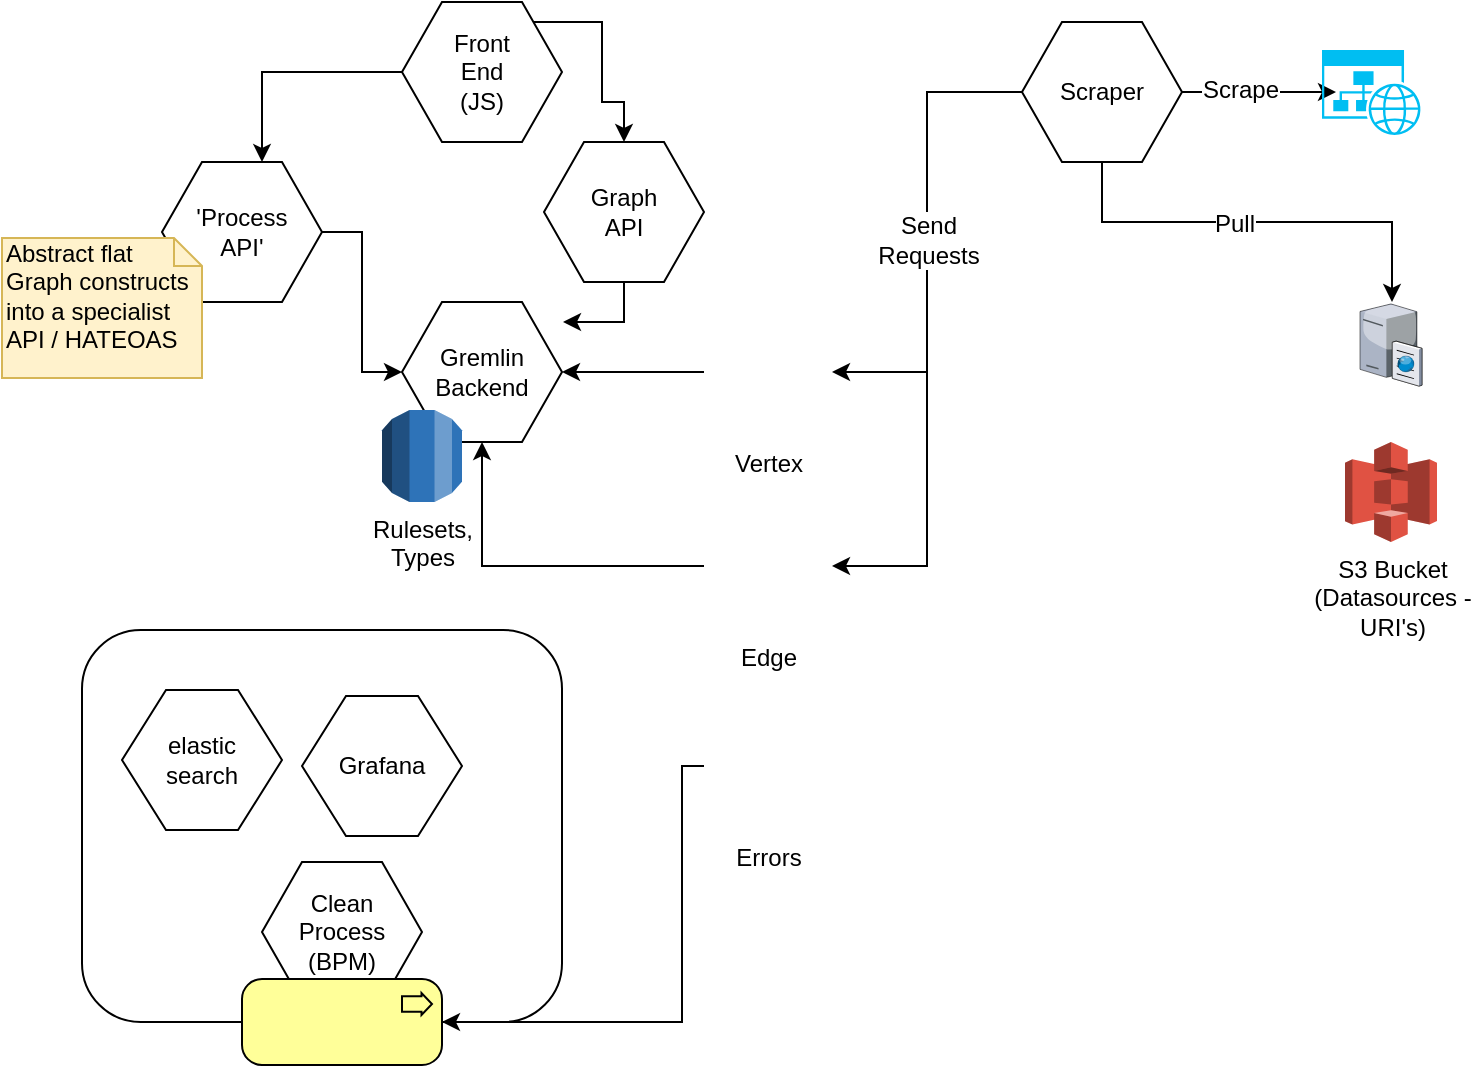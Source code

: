 <mxfile version="12.2.9" type="device" pages="1"><diagram id="yAAC8b4G4OyI2MiBnxq2" name="Page-1"><mxGraphModel dx="873" dy="574" grid="1" gridSize="10" guides="1" tooltips="1" connect="1" arrows="1" fold="1" page="1" pageScale="1" pageWidth="827" pageHeight="1169" math="0" shadow="0"><root><mxCell id="0"/><mxCell id="1" parent="0"/><mxCell id="7di1RnDg9rxv7YZbFDgC-32" value="" style="rounded=1;whiteSpace=wrap;html=1;" vertex="1" parent="1"><mxGeometry x="70" y="384" width="240" height="196" as="geometry"/></mxCell><mxCell id="7di1RnDg9rxv7YZbFDgC-9" style="edgeStyle=orthogonalEdgeStyle;rounded=0;orthogonalLoop=1;jettySize=auto;html=1;entryX=0.14;entryY=0.494;entryDx=0;entryDy=0;entryPerimeter=0;" edge="1" parent="1" source="7di1RnDg9rxv7YZbFDgC-1" target="7di1RnDg9rxv7YZbFDgC-8"><mxGeometry relative="1" as="geometry"/></mxCell><mxCell id="7di1RnDg9rxv7YZbFDgC-12" value="Scrape" style="text;html=1;align=center;verticalAlign=middle;resizable=0;points=[];;labelBackgroundColor=#ffffff;" vertex="1" connectable="0" parent="7di1RnDg9rxv7YZbFDgC-9"><mxGeometry x="-0.247" y="1" relative="1" as="geometry"><mxPoint as="offset"/></mxGeometry></mxCell><mxCell id="7di1RnDg9rxv7YZbFDgC-13" style="edgeStyle=orthogonalEdgeStyle;rounded=0;orthogonalLoop=1;jettySize=auto;html=1;entryX=1;entryY=0.5;entryDx=0;entryDy=0;" edge="1" parent="1" source="7di1RnDg9rxv7YZbFDgC-1" target="7di1RnDg9rxv7YZbFDgC-4"><mxGeometry relative="1" as="geometry"/></mxCell><mxCell id="7di1RnDg9rxv7YZbFDgC-14" style="edgeStyle=orthogonalEdgeStyle;rounded=0;orthogonalLoop=1;jettySize=auto;html=1;entryX=1;entryY=0.5;entryDx=0;entryDy=0;" edge="1" parent="1" source="7di1RnDg9rxv7YZbFDgC-1" target="7di1RnDg9rxv7YZbFDgC-6"><mxGeometry relative="1" as="geometry"/></mxCell><mxCell id="7di1RnDg9rxv7YZbFDgC-15" value="Send&lt;br&gt;Requests" style="text;html=1;align=center;verticalAlign=middle;resizable=0;points=[];;labelBackgroundColor=#ffffff;" vertex="1" connectable="0" parent="7di1RnDg9rxv7YZbFDgC-14"><mxGeometry x="-0.271" relative="1" as="geometry"><mxPoint as="offset"/></mxGeometry></mxCell><mxCell id="7di1RnDg9rxv7YZbFDgC-18" style="edgeStyle=orthogonalEdgeStyle;rounded=0;orthogonalLoop=1;jettySize=auto;html=1;" edge="1" parent="1" source="7di1RnDg9rxv7YZbFDgC-1" target="7di1RnDg9rxv7YZbFDgC-17"><mxGeometry relative="1" as="geometry"><Array as="points"><mxPoint x="580" y="180"/><mxPoint x="725" y="180"/></Array></mxGeometry></mxCell><mxCell id="7di1RnDg9rxv7YZbFDgC-19" value="Pull" style="text;html=1;align=center;verticalAlign=middle;resizable=0;points=[];;labelBackgroundColor=#ffffff;" vertex="1" connectable="0" parent="7di1RnDg9rxv7YZbFDgC-18"><mxGeometry x="-0.107" y="-1" relative="1" as="geometry"><mxPoint as="offset"/></mxGeometry></mxCell><mxCell id="7di1RnDg9rxv7YZbFDgC-1" value="Scraper" style="shape=hexagon;perimeter=hexagonPerimeter2;whiteSpace=wrap;html=1;" vertex="1" parent="1"><mxGeometry x="540" y="80" width="80" height="70" as="geometry"/></mxCell><mxCell id="7di1RnDg9rxv7YZbFDgC-16" style="edgeStyle=orthogonalEdgeStyle;rounded=0;orthogonalLoop=1;jettySize=auto;html=1;entryX=0.625;entryY=0;entryDx=0;entryDy=0;" edge="1" parent="1" source="7di1RnDg9rxv7YZbFDgC-2" target="7di1RnDg9rxv7YZbFDgC-20"><mxGeometry relative="1" as="geometry"/></mxCell><mxCell id="7di1RnDg9rxv7YZbFDgC-29" style="edgeStyle=orthogonalEdgeStyle;rounded=0;orthogonalLoop=1;jettySize=auto;html=1;entryX=0.5;entryY=0;entryDx=0;entryDy=0;" edge="1" parent="1" source="7di1RnDg9rxv7YZbFDgC-2" target="7di1RnDg9rxv7YZbFDgC-23"><mxGeometry relative="1" as="geometry"><Array as="points"><mxPoint x="330" y="80"/><mxPoint x="330" y="120"/><mxPoint x="341" y="120"/></Array></mxGeometry></mxCell><mxCell id="7di1RnDg9rxv7YZbFDgC-2" value="Front&lt;br&gt;End&lt;br&gt;(JS)" style="shape=hexagon;perimeter=hexagonPerimeter2;whiteSpace=wrap;html=1;" vertex="1" parent="1"><mxGeometry x="230" y="70" width="80" height="70" as="geometry"/></mxCell><mxCell id="7di1RnDg9rxv7YZbFDgC-3" value="Gremlin&lt;br&gt;Backend" style="shape=hexagon;perimeter=hexagonPerimeter2;whiteSpace=wrap;html=1;" vertex="1" parent="1"><mxGeometry x="230" y="220" width="80" height="70" as="geometry"/></mxCell><mxCell id="7di1RnDg9rxv7YZbFDgC-5" style="edgeStyle=orthogonalEdgeStyle;rounded=0;orthogonalLoop=1;jettySize=auto;html=1;entryX=1;entryY=0.5;entryDx=0;entryDy=0;" edge="1" parent="1" source="7di1RnDg9rxv7YZbFDgC-4" target="7di1RnDg9rxv7YZbFDgC-3"><mxGeometry relative="1" as="geometry"/></mxCell><mxCell id="7di1RnDg9rxv7YZbFDgC-4" value="Vertex" style="shape=image;html=1;verticalAlign=top;verticalLabelPosition=bottom;labelBackgroundColor=#ffffff;imageAspect=0;aspect=fixed;image=https://cdn2.iconfinder.com/data/icons/amazon-aws-stencils/100/App_Services_copy_Amazon_SQS_Message-128.png" vertex="1" parent="1"><mxGeometry x="381" y="223" width="64" height="64" as="geometry"/></mxCell><mxCell id="7di1RnDg9rxv7YZbFDgC-7" style="edgeStyle=orthogonalEdgeStyle;rounded=0;orthogonalLoop=1;jettySize=auto;html=1;entryX=0.5;entryY=1;entryDx=0;entryDy=0;" edge="1" parent="1" source="7di1RnDg9rxv7YZbFDgC-6" target="7di1RnDg9rxv7YZbFDgC-3"><mxGeometry relative="1" as="geometry"/></mxCell><mxCell id="7di1RnDg9rxv7YZbFDgC-6" value="Edge" style="shape=image;html=1;verticalAlign=top;verticalLabelPosition=bottom;labelBackgroundColor=#ffffff;imageAspect=0;aspect=fixed;image=https://cdn2.iconfinder.com/data/icons/amazon-aws-stencils/100/App_Services_copy_Amazon_SQS_Message-128.png" vertex="1" parent="1"><mxGeometry x="381" y="320" width="64" height="64" as="geometry"/></mxCell><mxCell id="7di1RnDg9rxv7YZbFDgC-8" value="" style="verticalLabelPosition=bottom;html=1;verticalAlign=top;align=center;strokeColor=none;fillColor=#00BEF2;shape=mxgraph.azure.website_generic;pointerEvents=1;" vertex="1" parent="1"><mxGeometry x="690" y="94" width="50" height="42.5" as="geometry"/></mxCell><mxCell id="7di1RnDg9rxv7YZbFDgC-10" value="Rulesets,&lt;br&gt;Types" style="outlineConnect=0;dashed=0;verticalLabelPosition=bottom;verticalAlign=top;align=center;html=1;shape=mxgraph.aws3.rds;fillColor=#2E73B8;gradientColor=none;" vertex="1" parent="1"><mxGeometry x="220" y="274" width="40" height="46" as="geometry"/></mxCell><mxCell id="7di1RnDg9rxv7YZbFDgC-27" style="edgeStyle=orthogonalEdgeStyle;rounded=0;orthogonalLoop=1;jettySize=auto;html=1;" edge="1" parent="1" source="7di1RnDg9rxv7YZbFDgC-11" target="7di1RnDg9rxv7YZbFDgC-25"><mxGeometry relative="1" as="geometry"><Array as="points"><mxPoint x="370" y="452"/><mxPoint x="370" y="580"/></Array></mxGeometry></mxCell><mxCell id="7di1RnDg9rxv7YZbFDgC-11" value="Errors" style="shape=image;html=1;verticalAlign=top;verticalLabelPosition=bottom;labelBackgroundColor=#ffffff;imageAspect=0;aspect=fixed;image=https://cdn2.iconfinder.com/data/icons/amazon-aws-stencils/100/App_Services_copy_Amazon_SQS_Message-128.png" vertex="1" parent="1"><mxGeometry x="381" y="420" width="64" height="64" as="geometry"/></mxCell><mxCell id="7di1RnDg9rxv7YZbFDgC-17" value="" style="verticalLabelPosition=bottom;aspect=fixed;html=1;verticalAlign=top;strokeColor=none;align=center;outlineConnect=0;shape=mxgraph.citrix.ftp_server;" vertex="1" parent="1"><mxGeometry x="709" y="220" width="31" height="42" as="geometry"/></mxCell><mxCell id="7di1RnDg9rxv7YZbFDgC-21" style="edgeStyle=orthogonalEdgeStyle;rounded=0;orthogonalLoop=1;jettySize=auto;html=1;entryX=0;entryY=0.5;entryDx=0;entryDy=0;" edge="1" parent="1" source="7di1RnDg9rxv7YZbFDgC-20" target="7di1RnDg9rxv7YZbFDgC-3"><mxGeometry relative="1" as="geometry"/></mxCell><mxCell id="7di1RnDg9rxv7YZbFDgC-20" value="'Process&lt;br&gt;API'" style="shape=hexagon;perimeter=hexagonPerimeter2;whiteSpace=wrap;html=1;" vertex="1" parent="1"><mxGeometry x="110" y="150" width="80" height="70" as="geometry"/></mxCell><mxCell id="7di1RnDg9rxv7YZbFDgC-22" value="Abstract flat Graph constructs into a specialist&amp;nbsp;&lt;br&gt;API / HATEOAS" style="shape=note;whiteSpace=wrap;html=1;size=14;verticalAlign=top;align=left;spacingTop=-6;fillColor=#fff2cc;strokeColor=#d6b656;" vertex="1" parent="1"><mxGeometry x="30" y="188" width="100" height="70" as="geometry"/></mxCell><mxCell id="7di1RnDg9rxv7YZbFDgC-28" style="edgeStyle=orthogonalEdgeStyle;rounded=0;orthogonalLoop=1;jettySize=auto;html=1;" edge="1" parent="1" source="7di1RnDg9rxv7YZbFDgC-23"><mxGeometry relative="1" as="geometry"><mxPoint x="310" y="230" as="targetPoint"/></mxGeometry></mxCell><mxCell id="7di1RnDg9rxv7YZbFDgC-23" value="Graph&lt;br&gt;API" style="shape=hexagon;perimeter=hexagonPerimeter2;whiteSpace=wrap;html=1;" vertex="1" parent="1"><mxGeometry x="301" y="140" width="80" height="70" as="geometry"/></mxCell><mxCell id="7di1RnDg9rxv7YZbFDgC-26" value="Clean&lt;br&gt;Process&lt;br&gt;(BPM)" style="shape=hexagon;perimeter=hexagonPerimeter2;whiteSpace=wrap;html=1;" vertex="1" parent="1"><mxGeometry x="160" y="500" width="80" height="70" as="geometry"/></mxCell><mxCell id="7di1RnDg9rxv7YZbFDgC-30" value="S3 Bucket&lt;br&gt;(Datasources -&lt;br&gt;URI's)" style="outlineConnect=0;dashed=0;verticalLabelPosition=bottom;verticalAlign=top;align=center;html=1;shape=mxgraph.aws3.s3;fillColor=#E05243;gradientColor=none;" vertex="1" parent="1"><mxGeometry x="701.5" y="290" width="46" height="50" as="geometry"/></mxCell><mxCell id="7di1RnDg9rxv7YZbFDgC-34" value="elastic&lt;br&gt;search" style="shape=hexagon;perimeter=hexagonPerimeter2;whiteSpace=wrap;html=1;size=0.275;" vertex="1" parent="1"><mxGeometry x="90" y="414" width="80" height="70" as="geometry"/></mxCell><mxCell id="7di1RnDg9rxv7YZbFDgC-35" value="Grafana" style="shape=hexagon;perimeter=hexagonPerimeter2;whiteSpace=wrap;html=1;size=0.275;" vertex="1" parent="1"><mxGeometry x="180" y="417" width="80" height="70" as="geometry"/></mxCell><mxCell id="7di1RnDg9rxv7YZbFDgC-25" value="" style="html=1;outlineConnect=0;whiteSpace=wrap;fillColor=#ffff99;shape=mxgraph.archimate.business;busType=process" vertex="1" parent="1"><mxGeometry x="150" y="558.5" width="100" height="43" as="geometry"/></mxCell></root></mxGraphModel></diagram></mxfile>